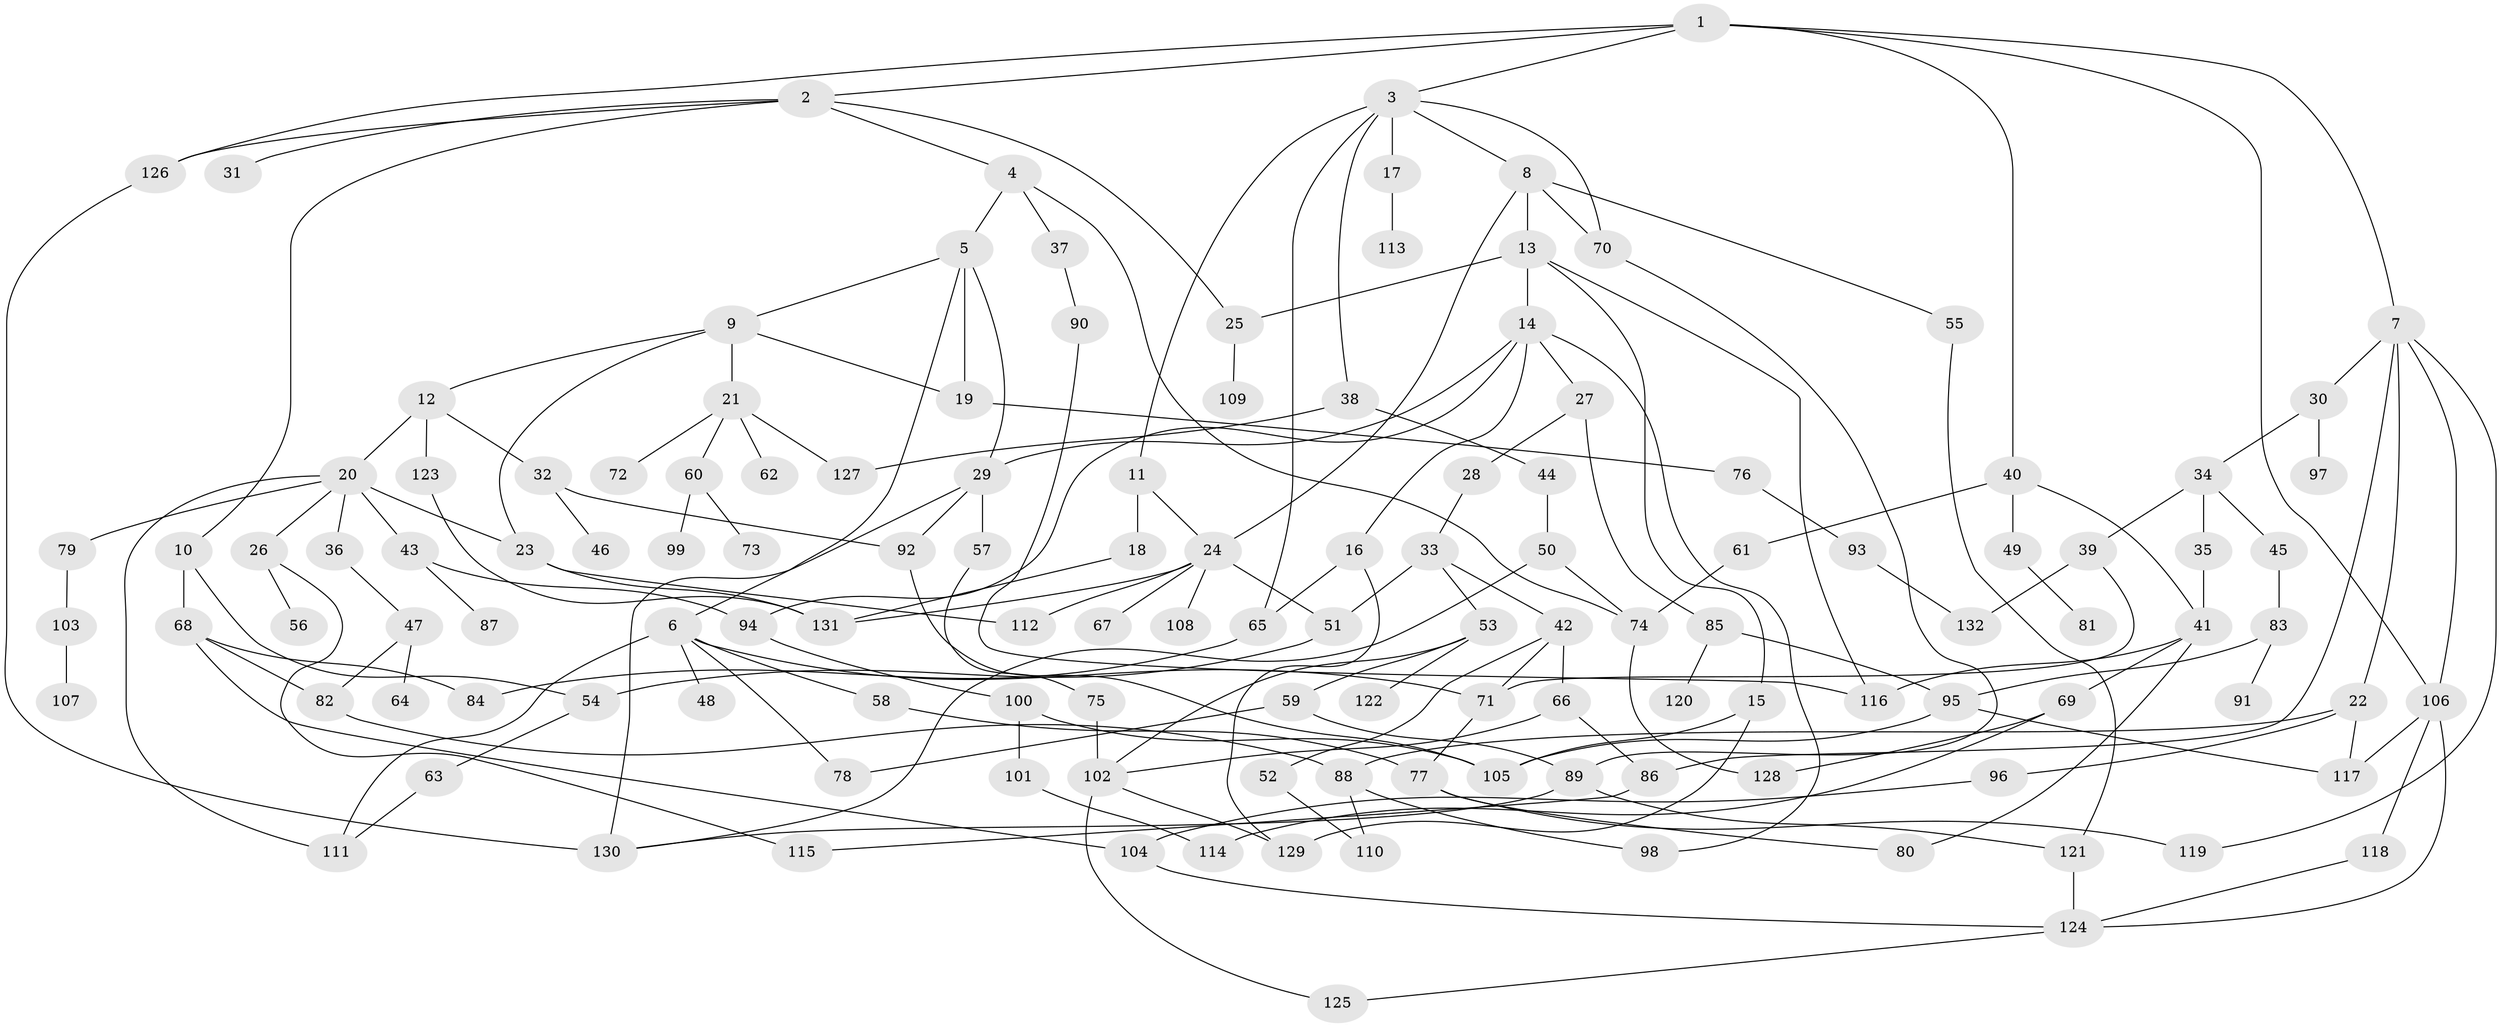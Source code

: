 // Generated by graph-tools (version 1.1) at 2025/13/03/09/25 04:13:27]
// undirected, 132 vertices, 192 edges
graph export_dot {
graph [start="1"]
  node [color=gray90,style=filled];
  1;
  2;
  3;
  4;
  5;
  6;
  7;
  8;
  9;
  10;
  11;
  12;
  13;
  14;
  15;
  16;
  17;
  18;
  19;
  20;
  21;
  22;
  23;
  24;
  25;
  26;
  27;
  28;
  29;
  30;
  31;
  32;
  33;
  34;
  35;
  36;
  37;
  38;
  39;
  40;
  41;
  42;
  43;
  44;
  45;
  46;
  47;
  48;
  49;
  50;
  51;
  52;
  53;
  54;
  55;
  56;
  57;
  58;
  59;
  60;
  61;
  62;
  63;
  64;
  65;
  66;
  67;
  68;
  69;
  70;
  71;
  72;
  73;
  74;
  75;
  76;
  77;
  78;
  79;
  80;
  81;
  82;
  83;
  84;
  85;
  86;
  87;
  88;
  89;
  90;
  91;
  92;
  93;
  94;
  95;
  96;
  97;
  98;
  99;
  100;
  101;
  102;
  103;
  104;
  105;
  106;
  107;
  108;
  109;
  110;
  111;
  112;
  113;
  114;
  115;
  116;
  117;
  118;
  119;
  120;
  121;
  122;
  123;
  124;
  125;
  126;
  127;
  128;
  129;
  130;
  131;
  132;
  1 -- 2;
  1 -- 3;
  1 -- 7;
  1 -- 40;
  1 -- 126;
  1 -- 106;
  2 -- 4;
  2 -- 10;
  2 -- 31;
  2 -- 126;
  2 -- 25;
  3 -- 8;
  3 -- 11;
  3 -- 17;
  3 -- 38;
  3 -- 65;
  3 -- 70;
  4 -- 5;
  4 -- 37;
  4 -- 74;
  5 -- 6;
  5 -- 9;
  5 -- 29;
  5 -- 19;
  6 -- 48;
  6 -- 58;
  6 -- 71;
  6 -- 78;
  6 -- 111;
  7 -- 22;
  7 -- 30;
  7 -- 86;
  7 -- 106;
  7 -- 119;
  8 -- 13;
  8 -- 55;
  8 -- 70;
  8 -- 24;
  9 -- 12;
  9 -- 19;
  9 -- 21;
  9 -- 23;
  10 -- 68;
  10 -- 54;
  11 -- 18;
  11 -- 24;
  12 -- 20;
  12 -- 32;
  12 -- 123;
  13 -- 14;
  13 -- 15;
  13 -- 25;
  13 -- 116;
  14 -- 16;
  14 -- 27;
  14 -- 94;
  14 -- 98;
  14 -- 29;
  15 -- 105;
  15 -- 129;
  16 -- 65;
  16 -- 129;
  17 -- 113;
  18 -- 131;
  19 -- 76;
  20 -- 26;
  20 -- 36;
  20 -- 43;
  20 -- 79;
  20 -- 111;
  20 -- 23;
  21 -- 60;
  21 -- 62;
  21 -- 72;
  21 -- 127;
  22 -- 96;
  22 -- 117;
  22 -- 88;
  23 -- 131;
  23 -- 112;
  24 -- 51;
  24 -- 67;
  24 -- 108;
  24 -- 112;
  24 -- 131;
  25 -- 109;
  26 -- 56;
  26 -- 115;
  27 -- 28;
  27 -- 85;
  28 -- 33;
  29 -- 57;
  29 -- 92;
  29 -- 130;
  30 -- 34;
  30 -- 97;
  32 -- 46;
  32 -- 92;
  33 -- 42;
  33 -- 53;
  33 -- 51;
  34 -- 35;
  34 -- 39;
  34 -- 45;
  35 -- 41;
  36 -- 47;
  37 -- 90;
  38 -- 44;
  38 -- 127;
  39 -- 71;
  39 -- 132;
  40 -- 41;
  40 -- 49;
  40 -- 61;
  41 -- 69;
  41 -- 80;
  41 -- 116;
  42 -- 52;
  42 -- 66;
  42 -- 71;
  43 -- 87;
  43 -- 94;
  44 -- 50;
  45 -- 83;
  47 -- 64;
  47 -- 82;
  49 -- 81;
  50 -- 74;
  50 -- 130;
  51 -- 54;
  52 -- 110;
  53 -- 59;
  53 -- 122;
  53 -- 102;
  54 -- 63;
  55 -- 121;
  57 -- 75;
  58 -- 77;
  59 -- 78;
  59 -- 89;
  60 -- 73;
  60 -- 99;
  61 -- 74;
  63 -- 111;
  65 -- 84;
  66 -- 102;
  66 -- 86;
  68 -- 104;
  68 -- 84;
  68 -- 82;
  69 -- 114;
  69 -- 128;
  70 -- 89;
  71 -- 77;
  74 -- 128;
  75 -- 102;
  76 -- 93;
  77 -- 80;
  77 -- 119;
  79 -- 103;
  82 -- 88;
  83 -- 91;
  83 -- 95;
  85 -- 120;
  85 -- 95;
  86 -- 115;
  88 -- 110;
  88 -- 98;
  89 -- 121;
  89 -- 130;
  90 -- 116;
  92 -- 105;
  93 -- 132;
  94 -- 100;
  95 -- 117;
  95 -- 105;
  96 -- 104;
  100 -- 101;
  100 -- 105;
  101 -- 114;
  102 -- 129;
  102 -- 125;
  103 -- 107;
  104 -- 124;
  106 -- 118;
  106 -- 124;
  106 -- 117;
  118 -- 124;
  121 -- 124;
  123 -- 131;
  124 -- 125;
  126 -- 130;
}
